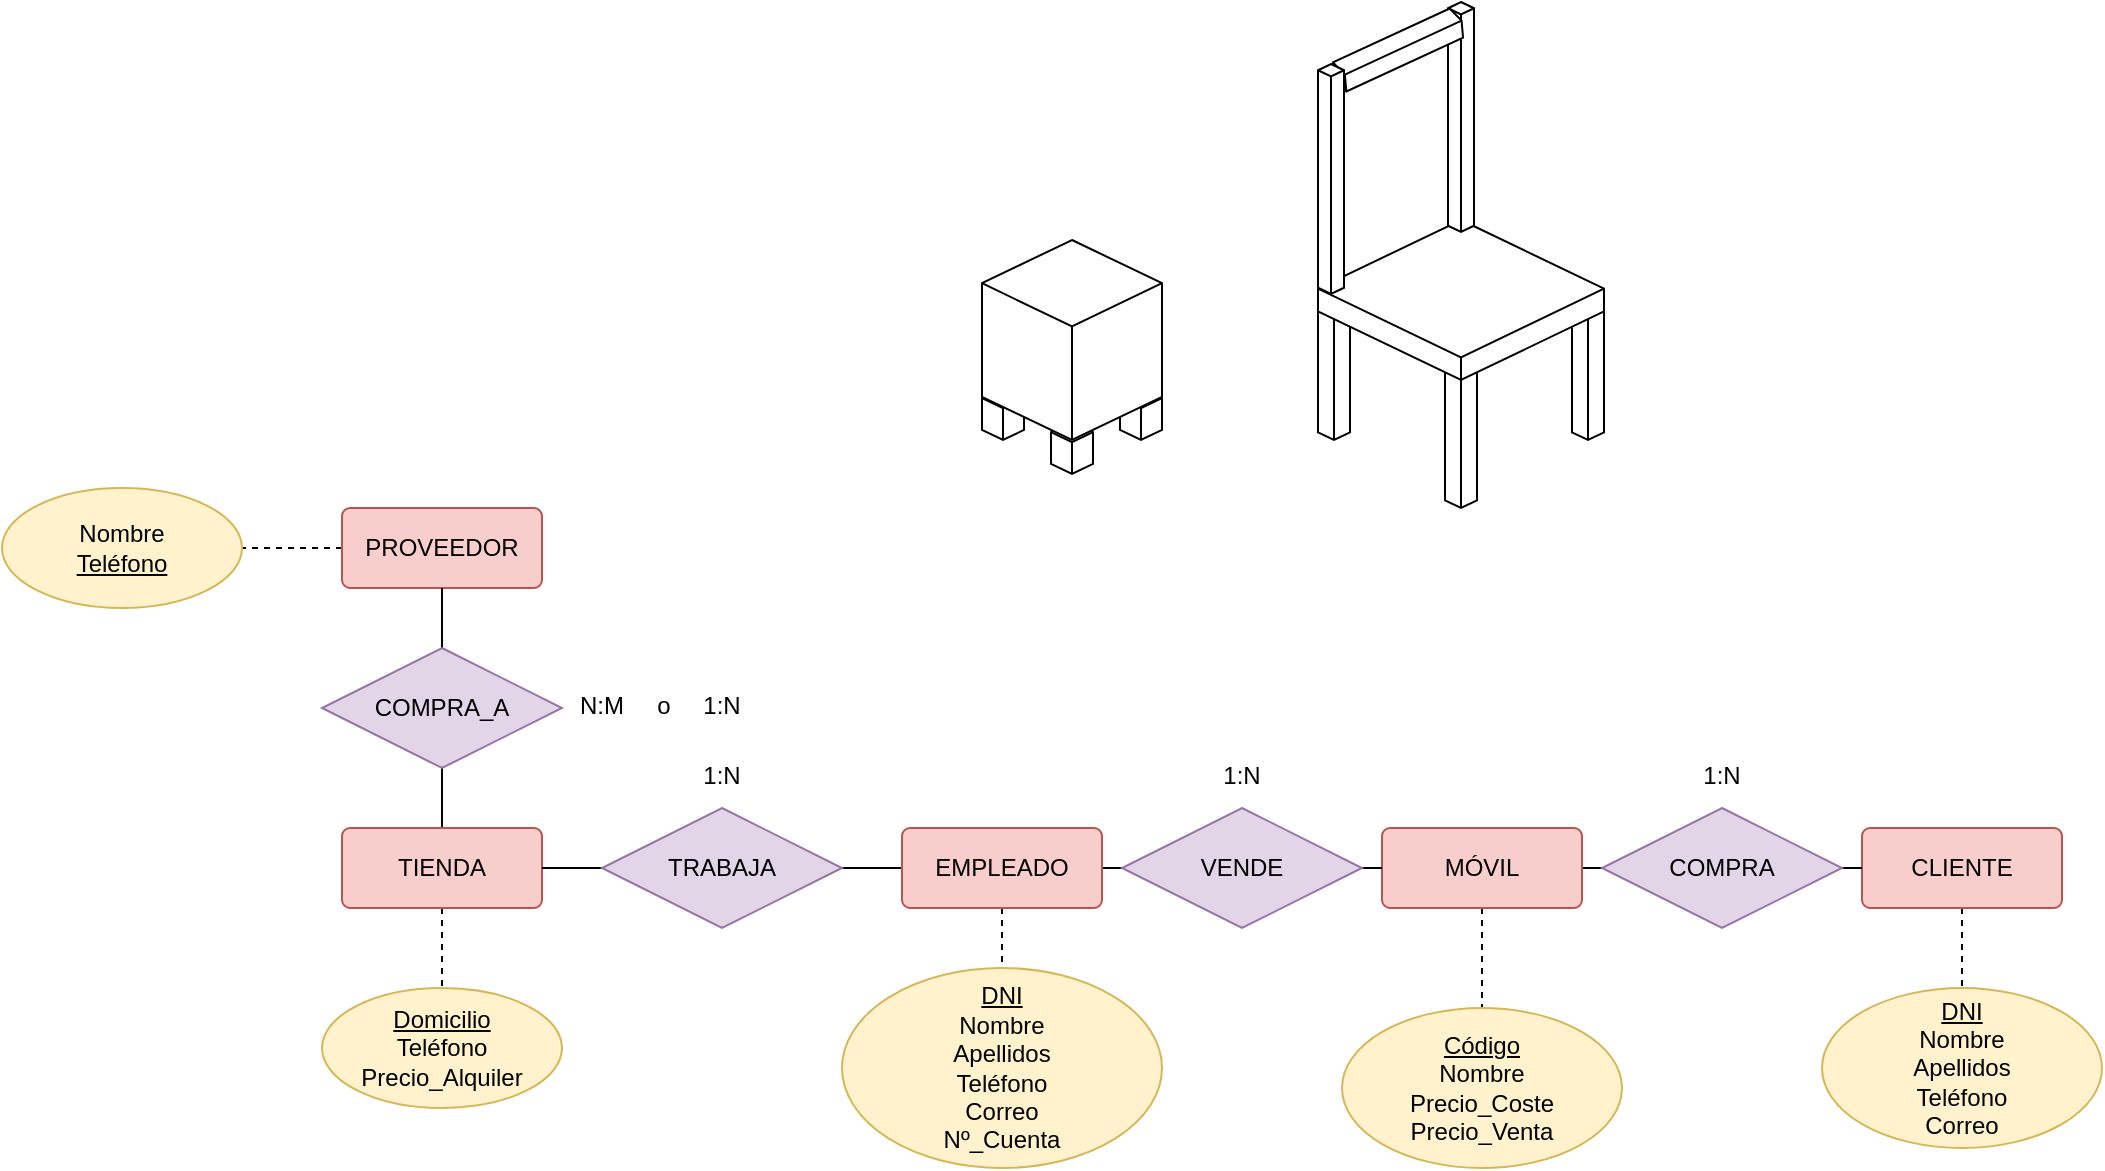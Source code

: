 <mxfile version="20.4.0" type="github">
  <diagram id="R2lEEEUBdFMjLlhIrx00" name="Page-1">
    <mxGraphModel dx="620" dy="329" grid="1" gridSize="10" guides="1" tooltips="1" connect="1" arrows="0" fold="1" page="1" pageScale="1" pageWidth="1169" pageHeight="827" math="0" shadow="0" extFonts="Permanent Marker^https://fonts.googleapis.com/css?family=Permanent+Marker">
      <root>
        <mxCell id="0" />
        <mxCell id="1" parent="0" />
        <mxCell id="_0ClzWE6ZuNeaNiOkw28-49" value="" style="html=1;whiteSpace=wrap;shape=isoCube2;backgroundOutline=1;isoAngle=15;rounded=0;" vertex="1" parent="1">
          <mxGeometry x="717" y="146" width="16" height="74" as="geometry" />
        </mxCell>
        <mxCell id="_0ClzWE6ZuNeaNiOkw28-48" value="" style="html=1;whiteSpace=wrap;shape=isoCube2;backgroundOutline=1;isoAngle=15;rounded=0;" vertex="1" parent="1">
          <mxGeometry x="844" y="146" width="16" height="74" as="geometry" />
        </mxCell>
        <mxCell id="_0ClzWE6ZuNeaNiOkw28-16" style="edgeStyle=orthogonalEdgeStyle;rounded=0;orthogonalLoop=1;jettySize=auto;html=1;exitX=0.5;exitY=1;exitDx=0;exitDy=0;entryX=0.5;entryY=0;entryDx=0;entryDy=0;dashed=1;endArrow=none;endFill=0;" edge="1" parent="1" source="_0ClzWE6ZuNeaNiOkw28-2" target="_0ClzWE6ZuNeaNiOkw28-15">
          <mxGeometry relative="1" as="geometry" />
        </mxCell>
        <mxCell id="_0ClzWE6ZuNeaNiOkw28-21" style="edgeStyle=orthogonalEdgeStyle;rounded=0;orthogonalLoop=1;jettySize=auto;html=1;exitX=0;exitY=0.5;exitDx=0;exitDy=0;entryX=1;entryY=0.5;entryDx=0;entryDy=0;endArrow=none;endFill=0;" edge="1" parent="1" source="_0ClzWE6ZuNeaNiOkw28-2" target="_0ClzWE6ZuNeaNiOkw28-20">
          <mxGeometry relative="1" as="geometry" />
        </mxCell>
        <mxCell id="_0ClzWE6ZuNeaNiOkw28-24" style="edgeStyle=orthogonalEdgeStyle;rounded=0;orthogonalLoop=1;jettySize=auto;html=1;exitX=1;exitY=0.5;exitDx=0;exitDy=0;entryX=0;entryY=0.5;entryDx=0;entryDy=0;endArrow=none;endFill=0;" edge="1" parent="1" source="_0ClzWE6ZuNeaNiOkw28-2" target="_0ClzWE6ZuNeaNiOkw28-23">
          <mxGeometry relative="1" as="geometry" />
        </mxCell>
        <mxCell id="_0ClzWE6ZuNeaNiOkw28-2" value="EMPLEADO" style="rounded=1;arcSize=10;whiteSpace=wrap;html=1;align=center;fillColor=#f8cecc;strokeColor=#b85450;" vertex="1" parent="1">
          <mxGeometry x="509" y="414" width="100" height="40" as="geometry" />
        </mxCell>
        <mxCell id="_0ClzWE6ZuNeaNiOkw28-14" style="edgeStyle=orthogonalEdgeStyle;rounded=0;orthogonalLoop=1;jettySize=auto;html=1;exitX=0.5;exitY=1;exitDx=0;exitDy=0;entryX=0.5;entryY=0;entryDx=0;entryDy=0;dashed=1;endArrow=none;endFill=0;" edge="1" parent="1" source="_0ClzWE6ZuNeaNiOkw28-3" target="_0ClzWE6ZuNeaNiOkw28-13">
          <mxGeometry relative="1" as="geometry" />
        </mxCell>
        <mxCell id="_0ClzWE6ZuNeaNiOkw28-3" value="CLIENTE" style="rounded=1;arcSize=10;whiteSpace=wrap;html=1;align=center;fillColor=#f8cecc;strokeColor=#b85450;" vertex="1" parent="1">
          <mxGeometry x="989" y="414" width="100" height="40" as="geometry" />
        </mxCell>
        <mxCell id="_0ClzWE6ZuNeaNiOkw28-8" style="edgeStyle=orthogonalEdgeStyle;rounded=0;orthogonalLoop=1;jettySize=auto;html=1;exitX=0.5;exitY=1;exitDx=0;exitDy=0;entryX=0.5;entryY=0;entryDx=0;entryDy=0;endArrow=none;endFill=0;dashed=1;" edge="1" parent="1" source="_0ClzWE6ZuNeaNiOkw28-4" target="_0ClzWE6ZuNeaNiOkw28-7">
          <mxGeometry relative="1" as="geometry" />
        </mxCell>
        <mxCell id="_0ClzWE6ZuNeaNiOkw28-27" style="edgeStyle=orthogonalEdgeStyle;rounded=0;orthogonalLoop=1;jettySize=auto;html=1;exitX=1;exitY=0.5;exitDx=0;exitDy=0;entryX=0;entryY=0.5;entryDx=0;entryDy=0;endArrow=none;endFill=0;" edge="1" parent="1" source="_0ClzWE6ZuNeaNiOkw28-4" target="_0ClzWE6ZuNeaNiOkw28-26">
          <mxGeometry relative="1" as="geometry" />
        </mxCell>
        <mxCell id="_0ClzWE6ZuNeaNiOkw28-4" value="MÓVIL" style="rounded=1;arcSize=10;whiteSpace=wrap;html=1;align=center;fillColor=#f8cecc;strokeColor=#b85450;" vertex="1" parent="1">
          <mxGeometry x="749" y="414" width="100" height="40" as="geometry" />
        </mxCell>
        <mxCell id="_0ClzWE6ZuNeaNiOkw28-12" style="edgeStyle=orthogonalEdgeStyle;rounded=0;orthogonalLoop=1;jettySize=auto;html=1;exitX=0;exitY=0.5;exitDx=0;exitDy=0;entryX=1;entryY=0.5;entryDx=0;entryDy=0;dashed=1;endArrow=none;endFill=0;" edge="1" parent="1" source="_0ClzWE6ZuNeaNiOkw28-5" target="_0ClzWE6ZuNeaNiOkw28-11">
          <mxGeometry relative="1" as="geometry" />
        </mxCell>
        <mxCell id="_0ClzWE6ZuNeaNiOkw28-5" value="PROVEEDOR" style="rounded=1;arcSize=10;whiteSpace=wrap;html=1;align=center;fillColor=#f8cecc;strokeColor=#b85450;" vertex="1" parent="1">
          <mxGeometry x="229" y="254" width="100" height="40" as="geometry" />
        </mxCell>
        <mxCell id="_0ClzWE6ZuNeaNiOkw28-10" style="edgeStyle=orthogonalEdgeStyle;rounded=0;orthogonalLoop=1;jettySize=auto;html=1;exitX=0.5;exitY=1;exitDx=0;exitDy=0;entryX=0.5;entryY=0;entryDx=0;entryDy=0;dashed=1;endArrow=none;endFill=0;" edge="1" parent="1" source="_0ClzWE6ZuNeaNiOkw28-6" target="_0ClzWE6ZuNeaNiOkw28-9">
          <mxGeometry relative="1" as="geometry" />
        </mxCell>
        <mxCell id="_0ClzWE6ZuNeaNiOkw28-18" style="edgeStyle=orthogonalEdgeStyle;rounded=0;orthogonalLoop=1;jettySize=auto;html=1;exitX=0.5;exitY=0;exitDx=0;exitDy=0;entryX=0.5;entryY=1;entryDx=0;entryDy=0;endArrow=none;endFill=0;" edge="1" parent="1" source="_0ClzWE6ZuNeaNiOkw28-6" target="_0ClzWE6ZuNeaNiOkw28-17">
          <mxGeometry relative="1" as="geometry" />
        </mxCell>
        <mxCell id="_0ClzWE6ZuNeaNiOkw28-6" value="TIENDA" style="rounded=1;arcSize=10;whiteSpace=wrap;html=1;align=center;fillColor=#f8cecc;strokeColor=#b85450;" vertex="1" parent="1">
          <mxGeometry x="229" y="414" width="100" height="40" as="geometry" />
        </mxCell>
        <mxCell id="_0ClzWE6ZuNeaNiOkw28-7" value="&lt;u&gt;Código&lt;/u&gt;&lt;br&gt;Nombre&lt;br&gt;Precio_Coste&lt;br&gt;Precio_Venta" style="ellipse;whiteSpace=wrap;html=1;align=center;rounded=0;fillColor=#fff2cc;strokeColor=#d6b656;" vertex="1" parent="1">
          <mxGeometry x="729" y="504" width="140" height="80" as="geometry" />
        </mxCell>
        <mxCell id="_0ClzWE6ZuNeaNiOkw28-9" value="&lt;u&gt;Domicilio&lt;/u&gt;&lt;br&gt;Teléfono&lt;br&gt;Precio_Alquiler" style="ellipse;whiteSpace=wrap;html=1;align=center;rounded=0;fillColor=#fff2cc;strokeColor=#d6b656;" vertex="1" parent="1">
          <mxGeometry x="219" y="494" width="120" height="60" as="geometry" />
        </mxCell>
        <mxCell id="_0ClzWE6ZuNeaNiOkw28-11" value="Nombre&lt;br&gt;&lt;u&gt;Teléfono&lt;/u&gt;" style="ellipse;whiteSpace=wrap;html=1;align=center;rounded=0;fillColor=#fff2cc;strokeColor=#d6b656;" vertex="1" parent="1">
          <mxGeometry x="59" y="244" width="120" height="60" as="geometry" />
        </mxCell>
        <mxCell id="_0ClzWE6ZuNeaNiOkw28-13" value="&lt;u&gt;DNI&lt;/u&gt;&lt;br&gt;Nombre&lt;br&gt;Apellidos&lt;br&gt;Teléfono&lt;br&gt;Correo" style="ellipse;whiteSpace=wrap;html=1;align=center;rounded=0;fillColor=#fff2cc;strokeColor=#d6b656;" vertex="1" parent="1">
          <mxGeometry x="969" y="494" width="140" height="80" as="geometry" />
        </mxCell>
        <mxCell id="_0ClzWE6ZuNeaNiOkw28-15" value="&lt;u&gt;DNI&lt;/u&gt;&lt;br&gt;Nombre&lt;br&gt;Apellidos&lt;br&gt;Teléfono&lt;br&gt;Correo&lt;br&gt;Nº_Cuenta" style="ellipse;whiteSpace=wrap;html=1;align=center;rounded=0;fillColor=#fff2cc;strokeColor=#d6b656;" vertex="1" parent="1">
          <mxGeometry x="479" y="484" width="160" height="100" as="geometry" />
        </mxCell>
        <mxCell id="_0ClzWE6ZuNeaNiOkw28-19" style="edgeStyle=orthogonalEdgeStyle;rounded=0;orthogonalLoop=1;jettySize=auto;html=1;exitX=0.5;exitY=0;exitDx=0;exitDy=0;entryX=0.5;entryY=1;entryDx=0;entryDy=0;endArrow=none;endFill=0;" edge="1" parent="1" source="_0ClzWE6ZuNeaNiOkw28-17" target="_0ClzWE6ZuNeaNiOkw28-5">
          <mxGeometry relative="1" as="geometry" />
        </mxCell>
        <mxCell id="_0ClzWE6ZuNeaNiOkw28-17" value="COMPRA_A" style="shape=rhombus;perimeter=rhombusPerimeter;whiteSpace=wrap;html=1;align=center;rounded=0;fillColor=#e1d5e7;strokeColor=#9673a6;" vertex="1" parent="1">
          <mxGeometry x="219" y="324" width="120" height="60" as="geometry" />
        </mxCell>
        <mxCell id="_0ClzWE6ZuNeaNiOkw28-22" style="edgeStyle=orthogonalEdgeStyle;rounded=0;orthogonalLoop=1;jettySize=auto;html=1;exitX=0;exitY=0.5;exitDx=0;exitDy=0;entryX=1;entryY=0.5;entryDx=0;entryDy=0;endArrow=none;endFill=0;" edge="1" parent="1" source="_0ClzWE6ZuNeaNiOkw28-20" target="_0ClzWE6ZuNeaNiOkw28-6">
          <mxGeometry relative="1" as="geometry" />
        </mxCell>
        <mxCell id="_0ClzWE6ZuNeaNiOkw28-20" value="TRABAJA" style="shape=rhombus;perimeter=rhombusPerimeter;whiteSpace=wrap;html=1;align=center;rounded=0;fillColor=#e1d5e7;strokeColor=#9673a6;" vertex="1" parent="1">
          <mxGeometry x="359" y="404" width="120" height="60" as="geometry" />
        </mxCell>
        <mxCell id="_0ClzWE6ZuNeaNiOkw28-25" style="edgeStyle=orthogonalEdgeStyle;rounded=0;orthogonalLoop=1;jettySize=auto;html=1;exitX=1;exitY=0.5;exitDx=0;exitDy=0;entryX=0;entryY=0.5;entryDx=0;entryDy=0;endArrow=none;endFill=0;" edge="1" parent="1" source="_0ClzWE6ZuNeaNiOkw28-23" target="_0ClzWE6ZuNeaNiOkw28-4">
          <mxGeometry relative="1" as="geometry" />
        </mxCell>
        <mxCell id="_0ClzWE6ZuNeaNiOkw28-23" value="VENDE" style="shape=rhombus;perimeter=rhombusPerimeter;whiteSpace=wrap;html=1;align=center;rounded=0;fillColor=#e1d5e7;strokeColor=#9673a6;" vertex="1" parent="1">
          <mxGeometry x="619" y="404" width="120" height="60" as="geometry" />
        </mxCell>
        <mxCell id="_0ClzWE6ZuNeaNiOkw28-28" style="edgeStyle=orthogonalEdgeStyle;rounded=0;orthogonalLoop=1;jettySize=auto;html=1;exitX=1;exitY=0.5;exitDx=0;exitDy=0;entryX=0;entryY=0.5;entryDx=0;entryDy=0;endArrow=none;endFill=0;" edge="1" parent="1" source="_0ClzWE6ZuNeaNiOkw28-26" target="_0ClzWE6ZuNeaNiOkw28-3">
          <mxGeometry relative="1" as="geometry" />
        </mxCell>
        <mxCell id="_0ClzWE6ZuNeaNiOkw28-26" value="COMPRA" style="shape=rhombus;perimeter=rhombusPerimeter;whiteSpace=wrap;html=1;align=center;rounded=0;fillColor=#e1d5e7;strokeColor=#9673a6;" vertex="1" parent="1">
          <mxGeometry x="859" y="404" width="120" height="60" as="geometry" />
        </mxCell>
        <mxCell id="_0ClzWE6ZuNeaNiOkw28-29" value="1:N" style="text;strokeColor=none;fillColor=none;spacingLeft=4;spacingRight=4;overflow=hidden;rotatable=0;points=[[0,0.5],[1,0.5]];portConstraint=eastwest;fontSize=12;rounded=0;align=center;" vertex="1" parent="1">
          <mxGeometry x="899" y="374" width="40" height="30" as="geometry" />
        </mxCell>
        <mxCell id="_0ClzWE6ZuNeaNiOkw28-30" value="1:N" style="text;strokeColor=none;fillColor=none;spacingLeft=4;spacingRight=4;overflow=hidden;rotatable=0;points=[[0,0.5],[1,0.5]];portConstraint=eastwest;fontSize=12;rounded=0;align=center;" vertex="1" parent="1">
          <mxGeometry x="659" y="374" width="40" height="30" as="geometry" />
        </mxCell>
        <mxCell id="_0ClzWE6ZuNeaNiOkw28-31" value="1:N" style="text;strokeColor=none;fillColor=none;spacingLeft=4;spacingRight=4;overflow=hidden;rotatable=0;points=[[0,0.5],[1,0.5]];portConstraint=eastwest;fontSize=12;rounded=0;align=center;" vertex="1" parent="1">
          <mxGeometry x="399" y="374" width="40" height="30" as="geometry" />
        </mxCell>
        <mxCell id="_0ClzWE6ZuNeaNiOkw28-32" value="N:M" style="text;strokeColor=none;fillColor=none;spacingLeft=4;spacingRight=4;overflow=hidden;rotatable=0;points=[[0,0.5],[1,0.5]];portConstraint=eastwest;fontSize=12;rounded=0;align=center;" vertex="1" parent="1">
          <mxGeometry x="339" y="339" width="40" height="30" as="geometry" />
        </mxCell>
        <mxCell id="_0ClzWE6ZuNeaNiOkw28-35" value="1:N" style="text;strokeColor=none;fillColor=none;spacingLeft=4;spacingRight=4;overflow=hidden;rotatable=0;points=[[0,0.5],[1,0.5]];portConstraint=eastwest;fontSize=12;rounded=0;align=center;" vertex="1" parent="1">
          <mxGeometry x="399" y="339" width="40" height="30" as="geometry" />
        </mxCell>
        <mxCell id="_0ClzWE6ZuNeaNiOkw28-36" value="o" style="text;html=1;strokeColor=none;fillColor=none;align=center;verticalAlign=middle;whiteSpace=wrap;rounded=0;" vertex="1" parent="1">
          <mxGeometry x="360" y="338" width="60" height="30" as="geometry" />
        </mxCell>
        <mxCell id="_0ClzWE6ZuNeaNiOkw28-42" value="" style="html=1;whiteSpace=wrap;shape=isoCube2;backgroundOutline=1;isoAngle=15;rounded=0;" vertex="1" parent="1">
          <mxGeometry x="549" y="194" width="21" height="26" as="geometry" />
        </mxCell>
        <mxCell id="_0ClzWE6ZuNeaNiOkw28-43" value="" style="html=1;whiteSpace=wrap;shape=isoCube2;backgroundOutline=1;isoAngle=15;rounded=0;" vertex="1" parent="1">
          <mxGeometry x="583.5" y="178" width="21" height="26" as="geometry" />
        </mxCell>
        <mxCell id="_0ClzWE6ZuNeaNiOkw28-44" value="" style="html=1;whiteSpace=wrap;shape=isoCube2;backgroundOutline=1;isoAngle=15;rounded=0;" vertex="1" parent="1">
          <mxGeometry x="618" y="194" width="21" height="26" as="geometry" />
        </mxCell>
        <mxCell id="_0ClzWE6ZuNeaNiOkw28-45" value="" style="html=1;whiteSpace=wrap;shape=isoCube2;backgroundOutline=1;isoAngle=15;rounded=0;" vertex="1" parent="1">
          <mxGeometry x="583.5" y="211" width="21" height="26" as="geometry" />
        </mxCell>
        <mxCell id="_0ClzWE6ZuNeaNiOkw28-46" value="" style="html=1;whiteSpace=wrap;shape=isoCube2;backgroundOutline=1;isoAngle=15;rounded=0;" vertex="1" parent="1">
          <mxGeometry x="780.5" y="180" width="16" height="74" as="geometry" />
        </mxCell>
        <mxCell id="_0ClzWE6ZuNeaNiOkw28-47" value="" style="html=1;whiteSpace=wrap;shape=isoCube2;backgroundOutline=1;isoAngle=15;rounded=0;" vertex="1" parent="1">
          <mxGeometry x="717" y="110" width="143" height="80" as="geometry" />
        </mxCell>
        <mxCell id="_0ClzWE6ZuNeaNiOkw28-51" value="" style="html=1;whiteSpace=wrap;shape=isoCube2;backgroundOutline=1;isoAngle=15;rounded=0;" vertex="1" parent="1">
          <mxGeometry x="782" y="1" width="13" height="115" as="geometry" />
        </mxCell>
        <mxCell id="_0ClzWE6ZuNeaNiOkw28-52" value="" style="html=1;whiteSpace=wrap;shape=isoCube2;backgroundOutline=1;isoAngle=11.257;rounded=0;rotation=-114.8;" vertex="1" parent="1">
          <mxGeometry x="749" y="-10" width="16" height="70" as="geometry" />
        </mxCell>
        <mxCell id="_0ClzWE6ZuNeaNiOkw28-50" value="" style="html=1;whiteSpace=wrap;shape=isoCube2;backgroundOutline=1;isoAngle=15;rounded=0;" vertex="1" parent="1">
          <mxGeometry x="717" y="32" width="13" height="115" as="geometry" />
        </mxCell>
        <mxCell id="_0ClzWE6ZuNeaNiOkw28-41" value="" style="html=1;whiteSpace=wrap;shape=isoCube2;backgroundOutline=1;isoAngle=15;rounded=0;" vertex="1" parent="1">
          <mxGeometry x="549" y="120" width="90" height="100" as="geometry" />
        </mxCell>
      </root>
    </mxGraphModel>
  </diagram>
</mxfile>
